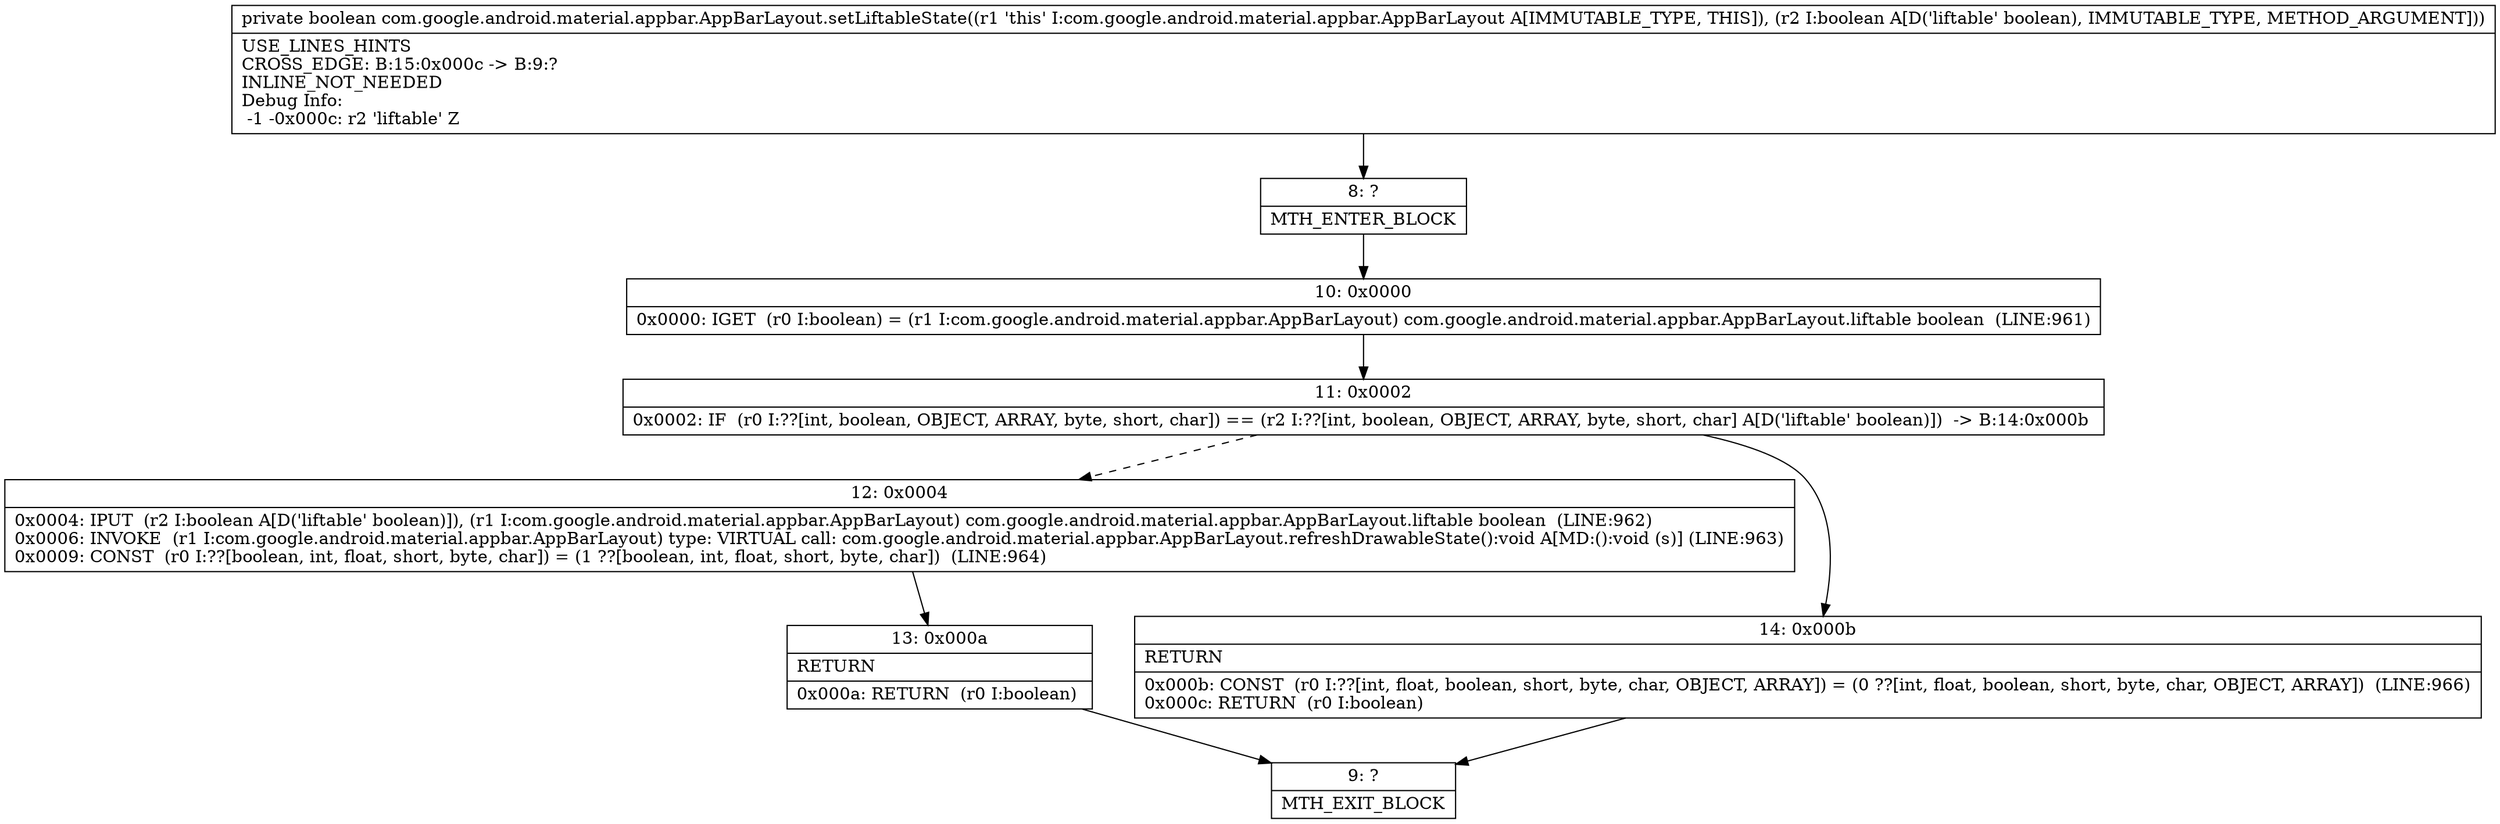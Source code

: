 digraph "CFG forcom.google.android.material.appbar.AppBarLayout.setLiftableState(Z)Z" {
Node_8 [shape=record,label="{8\:\ ?|MTH_ENTER_BLOCK\l}"];
Node_10 [shape=record,label="{10\:\ 0x0000|0x0000: IGET  (r0 I:boolean) = (r1 I:com.google.android.material.appbar.AppBarLayout) com.google.android.material.appbar.AppBarLayout.liftable boolean  (LINE:961)\l}"];
Node_11 [shape=record,label="{11\:\ 0x0002|0x0002: IF  (r0 I:??[int, boolean, OBJECT, ARRAY, byte, short, char]) == (r2 I:??[int, boolean, OBJECT, ARRAY, byte, short, char] A[D('liftable' boolean)])  \-\> B:14:0x000b \l}"];
Node_12 [shape=record,label="{12\:\ 0x0004|0x0004: IPUT  (r2 I:boolean A[D('liftable' boolean)]), (r1 I:com.google.android.material.appbar.AppBarLayout) com.google.android.material.appbar.AppBarLayout.liftable boolean  (LINE:962)\l0x0006: INVOKE  (r1 I:com.google.android.material.appbar.AppBarLayout) type: VIRTUAL call: com.google.android.material.appbar.AppBarLayout.refreshDrawableState():void A[MD:():void (s)] (LINE:963)\l0x0009: CONST  (r0 I:??[boolean, int, float, short, byte, char]) = (1 ??[boolean, int, float, short, byte, char])  (LINE:964)\l}"];
Node_13 [shape=record,label="{13\:\ 0x000a|RETURN\l|0x000a: RETURN  (r0 I:boolean) \l}"];
Node_9 [shape=record,label="{9\:\ ?|MTH_EXIT_BLOCK\l}"];
Node_14 [shape=record,label="{14\:\ 0x000b|RETURN\l|0x000b: CONST  (r0 I:??[int, float, boolean, short, byte, char, OBJECT, ARRAY]) = (0 ??[int, float, boolean, short, byte, char, OBJECT, ARRAY])  (LINE:966)\l0x000c: RETURN  (r0 I:boolean) \l}"];
MethodNode[shape=record,label="{private boolean com.google.android.material.appbar.AppBarLayout.setLiftableState((r1 'this' I:com.google.android.material.appbar.AppBarLayout A[IMMUTABLE_TYPE, THIS]), (r2 I:boolean A[D('liftable' boolean), IMMUTABLE_TYPE, METHOD_ARGUMENT]))  | USE_LINES_HINTS\lCROSS_EDGE: B:15:0x000c \-\> B:9:?\lINLINE_NOT_NEEDED\lDebug Info:\l  \-1 \-0x000c: r2 'liftable' Z\l}"];
MethodNode -> Node_8;Node_8 -> Node_10;
Node_10 -> Node_11;
Node_11 -> Node_12[style=dashed];
Node_11 -> Node_14;
Node_12 -> Node_13;
Node_13 -> Node_9;
Node_14 -> Node_9;
}

